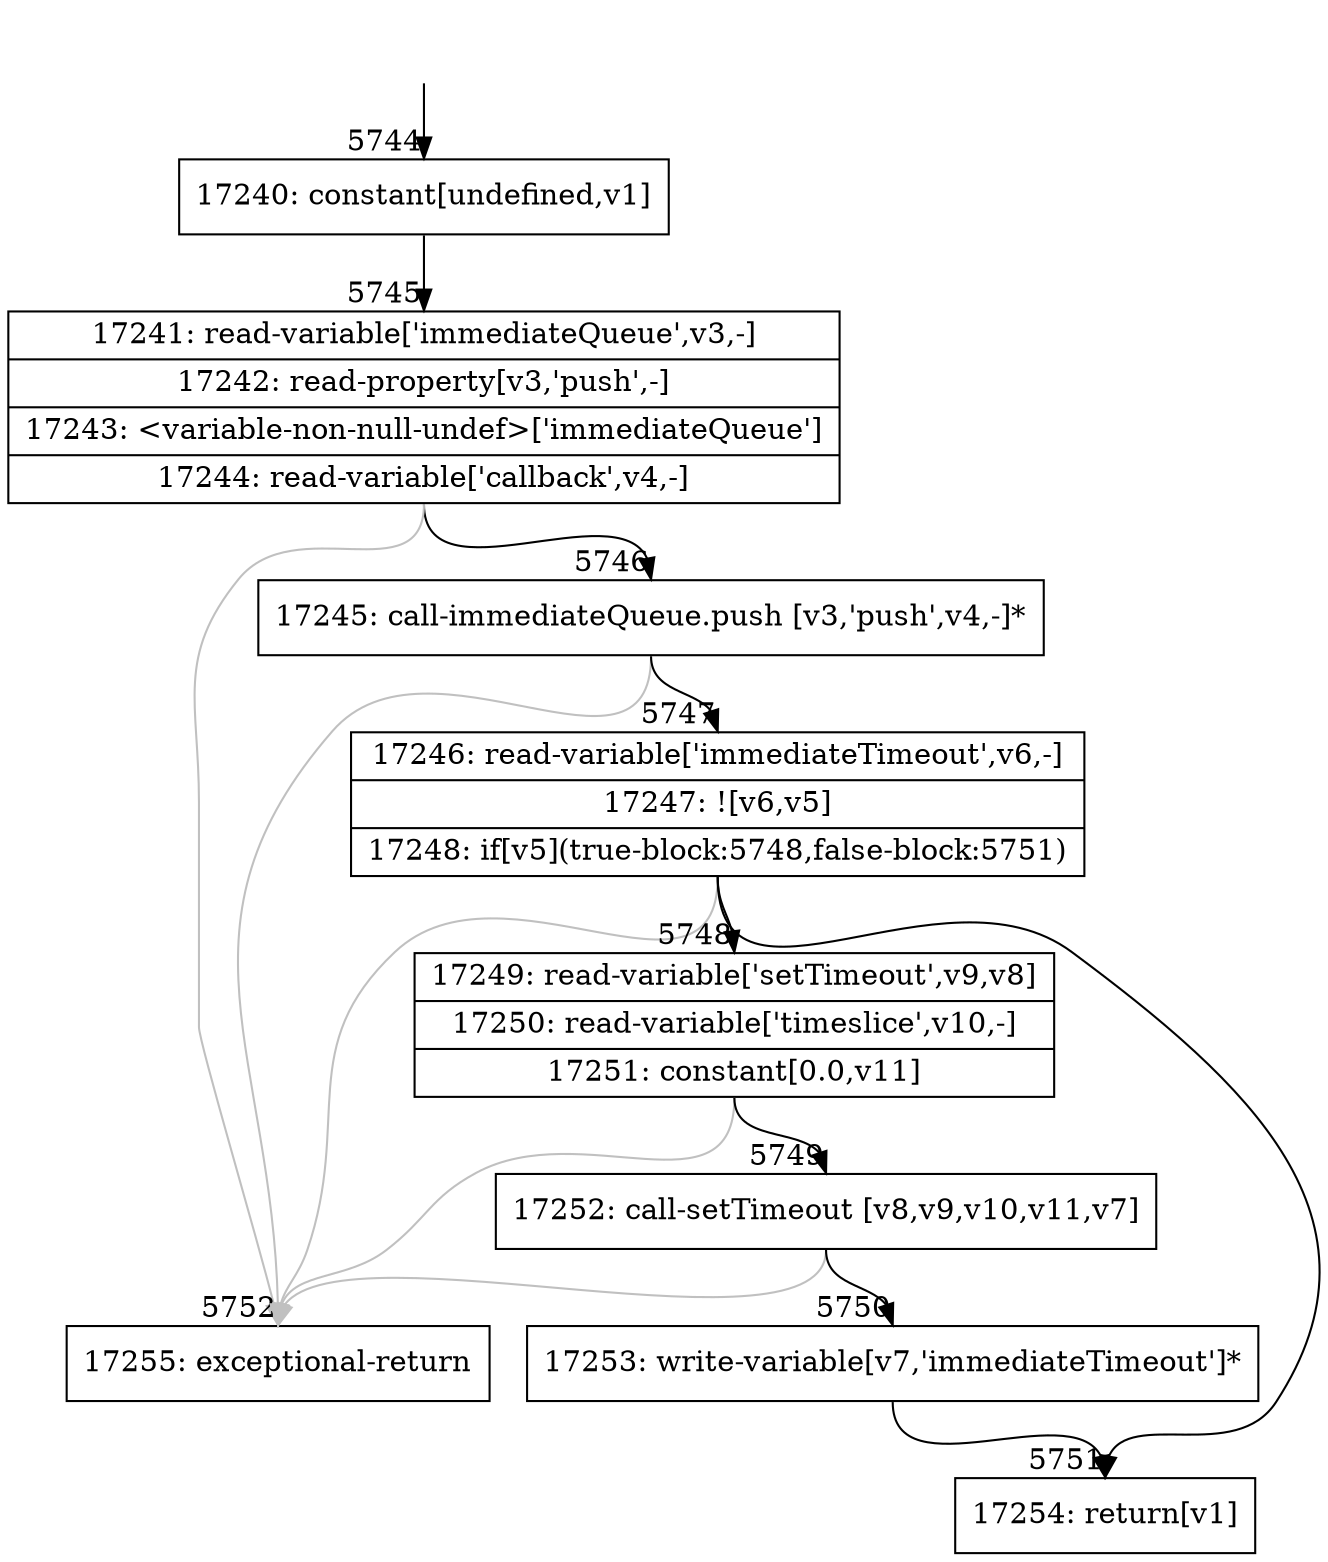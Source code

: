 digraph {
rankdir="TD"
BB_entry490[shape=none,label=""];
BB_entry490 -> BB5744 [tailport=s, headport=n, headlabel="    5744"]
BB5744 [shape=record label="{17240: constant[undefined,v1]}" ] 
BB5744 -> BB5745 [tailport=s, headport=n, headlabel="      5745"]
BB5745 [shape=record label="{17241: read-variable['immediateQueue',v3,-]|17242: read-property[v3,'push',-]|17243: \<variable-non-null-undef\>['immediateQueue']|17244: read-variable['callback',v4,-]}" ] 
BB5745 -> BB5746 [tailport=s, headport=n, headlabel="      5746"]
BB5745 -> BB5752 [tailport=s, headport=n, color=gray, headlabel="      5752"]
BB5746 [shape=record label="{17245: call-immediateQueue.push [v3,'push',v4,-]*}" ] 
BB5746 -> BB5747 [tailport=s, headport=n, headlabel="      5747"]
BB5746 -> BB5752 [tailport=s, headport=n, color=gray]
BB5747 [shape=record label="{17246: read-variable['immediateTimeout',v6,-]|17247: ![v6,v5]|17248: if[v5](true-block:5748,false-block:5751)}" ] 
BB5747 -> BB5748 [tailport=s, headport=n, headlabel="      5748"]
BB5747 -> BB5751 [tailport=s, headport=n, headlabel="      5751"]
BB5747 -> BB5752 [tailport=s, headport=n, color=gray]
BB5748 [shape=record label="{17249: read-variable['setTimeout',v9,v8]|17250: read-variable['timeslice',v10,-]|17251: constant[0.0,v11]}" ] 
BB5748 -> BB5749 [tailport=s, headport=n, headlabel="      5749"]
BB5748 -> BB5752 [tailport=s, headport=n, color=gray]
BB5749 [shape=record label="{17252: call-setTimeout [v8,v9,v10,v11,v7]}" ] 
BB5749 -> BB5750 [tailport=s, headport=n, headlabel="      5750"]
BB5749 -> BB5752 [tailport=s, headport=n, color=gray]
BB5750 [shape=record label="{17253: write-variable[v7,'immediateTimeout']*}" ] 
BB5750 -> BB5751 [tailport=s, headport=n]
BB5751 [shape=record label="{17254: return[v1]}" ] 
BB5752 [shape=record label="{17255: exceptional-return}" ] 
//#$~ 6499
}
